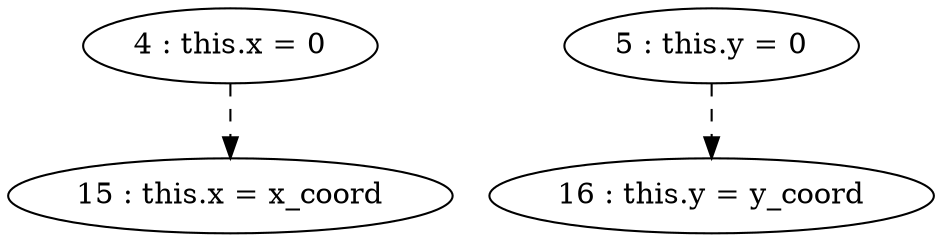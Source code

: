 digraph G {
"4 : this.x = 0"
"4 : this.x = 0" -> "15 : this.x = x_coord" [style=dashed]
"5 : this.y = 0"
"5 : this.y = 0" -> "16 : this.y = y_coord" [style=dashed]
"15 : this.x = x_coord"
"16 : this.y = y_coord"
}